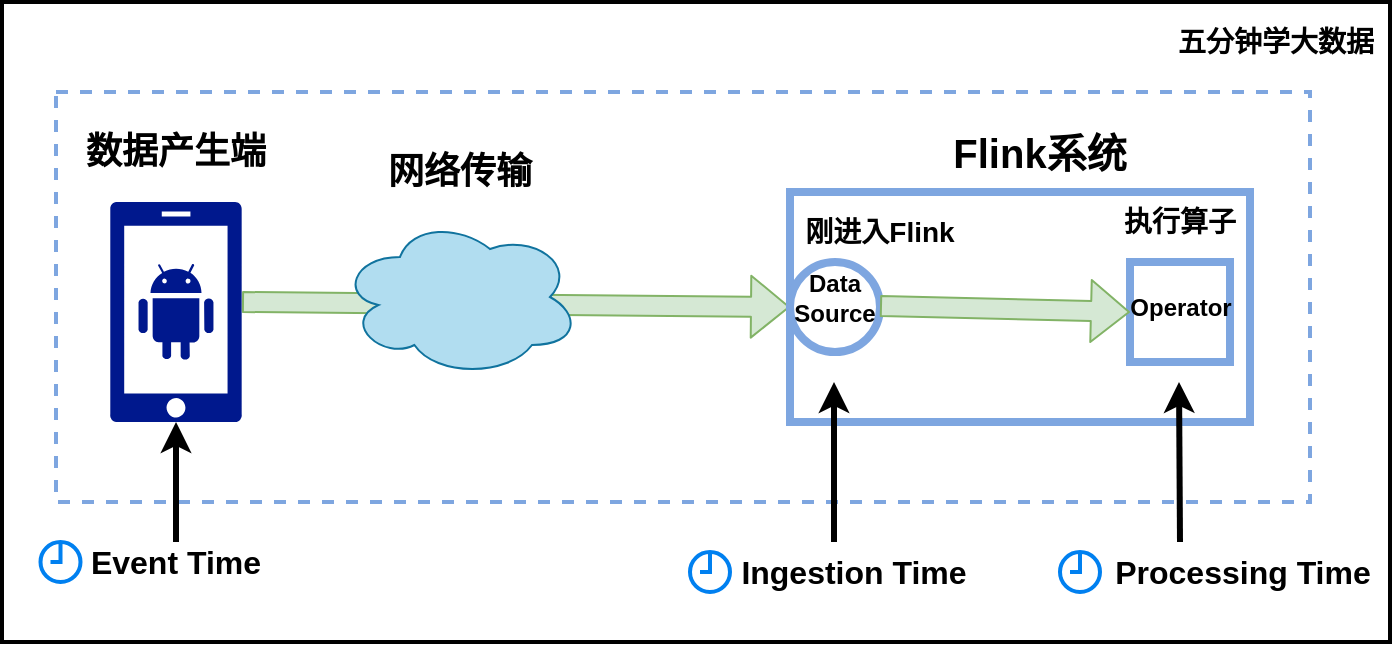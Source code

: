 <mxfile version="14.2.6" type="github"><diagram id="INHrBOE6L-116kQ4Tx2w" name="第 1 页"><mxGraphModel dx="1422" dy="762" grid="1" gridSize="10" guides="1" tooltips="1" connect="1" arrows="1" fold="1" page="1" pageScale="1" pageWidth="827" pageHeight="1169" math="0" shadow="0"><root><mxCell id="0"/><mxCell id="1" parent="0"/><mxCell id="W8qkn8d0vrweysbJjt9F-34" value="" style="rounded=0;whiteSpace=wrap;html=1;strokeWidth=2;" parent="1" vertex="1"><mxGeometry x="46" y="100" width="694" height="320" as="geometry"/></mxCell><mxCell id="W8qkn8d0vrweysbJjt9F-33" value="" style="rounded=0;whiteSpace=wrap;html=1;dashed=1;strokeColor=#7EA6E0;strokeWidth=2;" parent="1" vertex="1"><mxGeometry x="73" y="145" width="627" height="205" as="geometry"/></mxCell><mxCell id="W8qkn8d0vrweysbJjt9F-1" value="" style="aspect=fixed;pointerEvents=1;shadow=0;dashed=0;html=1;strokeColor=none;labelPosition=center;verticalLabelPosition=bottom;verticalAlign=top;align=center;fillColor=#00188D;shape=mxgraph.mscae.enterprise.android_phone" parent="1" vertex="1"><mxGeometry x="100" y="200" width="66" height="110" as="geometry"/></mxCell><mxCell id="W8qkn8d0vrweysbJjt9F-6" value="" style="shape=flexArrow;endArrow=classic;html=1;fillColor=#d5e8d4;strokeColor=#82b366;entryX=0;entryY=0.5;entryDx=0;entryDy=0;" parent="1" target="W8qkn8d0vrweysbJjt9F-14" edge="1"><mxGeometry width="50" height="50" relative="1" as="geometry"><mxPoint x="166" y="250" as="sourcePoint"/><mxPoint x="390" y="250" as="targetPoint"/></mxGeometry></mxCell><mxCell id="W8qkn8d0vrweysbJjt9F-4" value="" style="ellipse;shape=cloud;whiteSpace=wrap;html=1;fillColor=#b1ddf0;strokeColor=#10739e;" parent="1" vertex="1"><mxGeometry x="215" y="207.5" width="120" height="80" as="geometry"/></mxCell><mxCell id="W8qkn8d0vrweysbJjt9F-14" value="" style="rounded=0;whiteSpace=wrap;html=1;strokeWidth=4;strokeColor=#7EA6E0;" parent="1" vertex="1"><mxGeometry x="440" y="195" width="230" height="115" as="geometry"/></mxCell><mxCell id="W8qkn8d0vrweysbJjt9F-15" value="" style="ellipse;whiteSpace=wrap;html=1;aspect=fixed;strokeColor=#7EA6E0;strokeWidth=4;" parent="1" vertex="1"><mxGeometry x="440" y="230" width="45" height="45" as="geometry"/></mxCell><mxCell id="W8qkn8d0vrweysbJjt9F-16" value="" style="rounded=0;whiteSpace=wrap;html=1;strokeColor=#7EA6E0;strokeWidth=4;" parent="1" vertex="1"><mxGeometry x="610" y="230" width="50" height="50" as="geometry"/></mxCell><mxCell id="W8qkn8d0vrweysbJjt9F-17" value="" style="shape=flexArrow;endArrow=classic;html=1;fillColor=#d5e8d4;strokeColor=#82b366;entryX=0;entryY=0.5;entryDx=0;entryDy=0;" parent="1" target="W8qkn8d0vrweysbJjt9F-16" edge="1"><mxGeometry width="50" height="50" relative="1" as="geometry"><mxPoint x="485" y="252" as="sourcePoint"/><mxPoint x="535" y="252" as="targetPoint"/></mxGeometry></mxCell><mxCell id="W8qkn8d0vrweysbJjt9F-18" value="&lt;b&gt;&lt;font style=&quot;font-size: 20px&quot;&gt;Flink系统&lt;/font&gt;&lt;/b&gt;" style="text;html=1;strokeColor=none;fillColor=none;align=center;verticalAlign=middle;whiteSpace=wrap;rounded=0;" parent="1" vertex="1"><mxGeometry x="485" y="160" width="160" height="30" as="geometry"/></mxCell><mxCell id="W8qkn8d0vrweysbJjt9F-19" value="&lt;b&gt;&lt;font style=&quot;font-size: 14px&quot;&gt;刚进入Flink&lt;/font&gt;&lt;/b&gt;" style="text;html=1;strokeColor=none;fillColor=none;align=center;verticalAlign=middle;whiteSpace=wrap;rounded=0;" parent="1" vertex="1"><mxGeometry x="440" y="200" width="90" height="30" as="geometry"/></mxCell><mxCell id="W8qkn8d0vrweysbJjt9F-20" value="&lt;span style=&quot;font-size: 14px&quot;&gt;&lt;b&gt;执行算子&lt;/b&gt;&lt;/span&gt;" style="text;html=1;strokeColor=none;fillColor=none;align=center;verticalAlign=middle;whiteSpace=wrap;rounded=0;" parent="1" vertex="1"><mxGeometry x="595" y="195" width="80" height="30" as="geometry"/></mxCell><mxCell id="W8qkn8d0vrweysbJjt9F-21" value="&lt;b&gt;&lt;font style=&quot;font-size: 18px&quot;&gt;网络传输&lt;/font&gt;&lt;/b&gt;" style="text;html=1;strokeColor=none;fillColor=none;align=center;verticalAlign=middle;whiteSpace=wrap;rounded=0;" parent="1" vertex="1"><mxGeometry x="230" y="170" width="90" height="30" as="geometry"/></mxCell><mxCell id="W8qkn8d0vrweysbJjt9F-22" value="&lt;b&gt;&lt;font style=&quot;font-size: 18px&quot;&gt;数据产生端&lt;/font&gt;&lt;/b&gt;" style="text;html=1;strokeColor=none;fillColor=none;align=center;verticalAlign=middle;whiteSpace=wrap;rounded=0;" parent="1" vertex="1"><mxGeometry x="77" y="160" width="112" height="30" as="geometry"/></mxCell><mxCell id="W8qkn8d0vrweysbJjt9F-24" value="" style="endArrow=classic;html=1;entryX=0.5;entryY=1;entryDx=0;entryDy=0;entryPerimeter=0;strokeWidth=3;" parent="1" target="W8qkn8d0vrweysbJjt9F-1" edge="1"><mxGeometry width="50" height="50" relative="1" as="geometry"><mxPoint x="133" y="370" as="sourcePoint"/><mxPoint x="190" y="410" as="targetPoint"/></mxGeometry></mxCell><mxCell id="W8qkn8d0vrweysbJjt9F-25" value="" style="endArrow=classic;html=1;entryX=0.5;entryY=1;entryDx=0;entryDy=0;entryPerimeter=0;strokeWidth=3;" parent="1" edge="1"><mxGeometry width="50" height="50" relative="1" as="geometry"><mxPoint x="462" y="370" as="sourcePoint"/><mxPoint x="462" y="290" as="targetPoint"/></mxGeometry></mxCell><mxCell id="W8qkn8d0vrweysbJjt9F-26" value="" style="endArrow=classic;html=1;entryX=0.5;entryY=1;entryDx=0;entryDy=0;entryPerimeter=0;strokeWidth=3;" parent="1" edge="1"><mxGeometry width="50" height="50" relative="1" as="geometry"><mxPoint x="635" y="370" as="sourcePoint"/><mxPoint x="634.5" y="290" as="targetPoint"/></mxGeometry></mxCell><mxCell id="W8qkn8d0vrweysbJjt9F-27" value="&lt;b&gt;&lt;font style=&quot;font-size: 16px&quot;&gt;Event Time&lt;/font&gt;&lt;/b&gt;" style="text;html=1;strokeColor=none;fillColor=none;align=center;verticalAlign=middle;whiteSpace=wrap;rounded=0;dashed=1;" parent="1" vertex="1"><mxGeometry x="85.25" y="370" width="95.5" height="20" as="geometry"/></mxCell><mxCell id="W8qkn8d0vrweysbJjt9F-28" value="" style="html=1;verticalLabelPosition=bottom;align=center;labelBackgroundColor=#ffffff;verticalAlign=top;strokeWidth=2;strokeColor=#0080F0;shadow=0;dashed=0;shape=mxgraph.ios7.icons.clock;" parent="1" vertex="1"><mxGeometry x="65.25" y="370" width="20" height="20" as="geometry"/></mxCell><mxCell id="W8qkn8d0vrweysbJjt9F-29" value="&lt;b&gt;&lt;font style=&quot;font-size: 16px&quot;&gt;Ingestion Time&lt;/font&gt;&lt;/b&gt;" style="text;html=1;strokeColor=none;fillColor=none;align=center;verticalAlign=middle;whiteSpace=wrap;rounded=0;dashed=1;" parent="1" vertex="1"><mxGeometry x="414" y="375" width="116" height="20" as="geometry"/></mxCell><mxCell id="W8qkn8d0vrweysbJjt9F-30" value="&lt;b&gt;&lt;font style=&quot;font-size: 16px&quot;&gt;Processing Time&lt;/font&gt;&lt;/b&gt;" style="text;html=1;strokeColor=none;fillColor=none;align=center;verticalAlign=middle;whiteSpace=wrap;rounded=0;dashed=1;" parent="1" vertex="1"><mxGeometry x="600" y="375" width="133" height="20" as="geometry"/></mxCell><mxCell id="W8qkn8d0vrweysbJjt9F-31" value="" style="html=1;verticalLabelPosition=bottom;align=center;labelBackgroundColor=#ffffff;verticalAlign=top;strokeWidth=2;strokeColor=#0080F0;shadow=0;dashed=0;shape=mxgraph.ios7.icons.clock;" parent="1" vertex="1"><mxGeometry x="390" y="375" width="20" height="20" as="geometry"/></mxCell><mxCell id="W8qkn8d0vrweysbJjt9F-32" value="" style="html=1;verticalLabelPosition=bottom;align=center;labelBackgroundColor=#ffffff;verticalAlign=top;strokeWidth=2;strokeColor=#0080F0;shadow=0;dashed=0;shape=mxgraph.ios7.icons.clock;" parent="1" vertex="1"><mxGeometry x="575" y="375" width="20" height="20" as="geometry"/></mxCell><mxCell id="W8qkn8d0vrweysbJjt9F-35" value="&lt;b&gt;Data Source&lt;/b&gt;" style="text;html=1;strokeColor=none;fillColor=none;align=center;verticalAlign=middle;whiteSpace=wrap;rounded=0;" parent="1" vertex="1"><mxGeometry x="432" y="237.5" width="61" height="20" as="geometry"/></mxCell><mxCell id="W8qkn8d0vrweysbJjt9F-36" value="&lt;b&gt;Operator&lt;/b&gt;" style="text;html=1;strokeColor=none;fillColor=none;align=center;verticalAlign=middle;whiteSpace=wrap;rounded=0;" parent="1" vertex="1"><mxGeometry x="605.5" y="242.5" width="59" height="20" as="geometry"/></mxCell><mxCell id="W8qkn8d0vrweysbJjt9F-38" value="" style="shape=image;html=1;verticalAlign=top;verticalLabelPosition=bottom;labelBackgroundColor=#ffffff;imageAspect=0;aspect=fixed;image=https://cdn0.iconfinder.com/data/icons/social-media-2104/24/social_media_social_media_logo_wechat-128.png;strokeColor=#000000;strokeWidth=2;" parent="1" vertex="1"><mxGeometry x="600" y="105" width="30" height="30" as="geometry"/></mxCell><mxCell id="W8qkn8d0vrweysbJjt9F-39" value="&lt;b&gt;&lt;font style=&quot;font-size: 14px&quot;&gt;五分钟学大数据&lt;/font&gt;&lt;/b&gt;" style="text;html=1;strokeColor=none;fillColor=none;align=center;verticalAlign=middle;whiteSpace=wrap;rounded=0;" parent="1" vertex="1"><mxGeometry x="633" y="110" width="100" height="20" as="geometry"/></mxCell></root></mxGraphModel></diagram></mxfile>